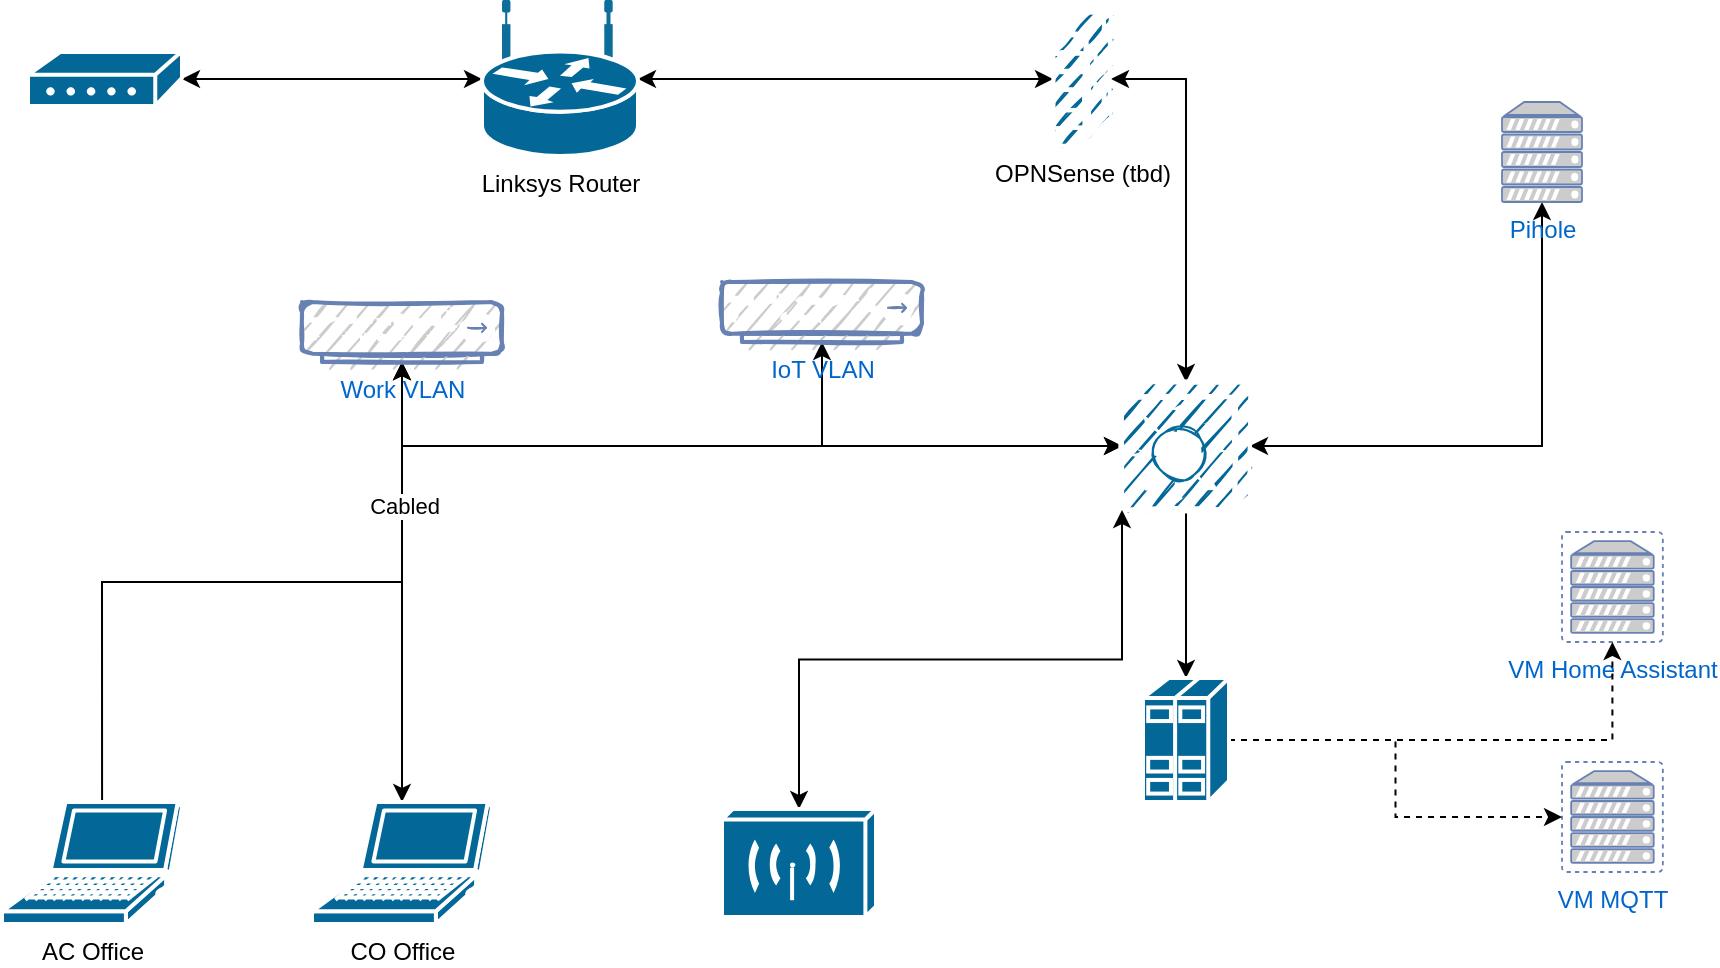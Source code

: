 <mxfile version="17.4.4" type="github">
  <diagram id="1YSOgjtAHu8lS44mb7FD" name="Page-1">
    <mxGraphModel dx="946" dy="597" grid="1" gridSize="10" guides="1" tooltips="1" connect="1" arrows="1" fold="1" page="1" pageScale="1" pageWidth="900" pageHeight="1600" math="0" shadow="0">
      <root>
        <mxCell id="0" />
        <mxCell id="1" parent="0" />
        <mxCell id="dhVkkxzpI1AI_c7C-dmG-5" style="edgeStyle=orthogonalEdgeStyle;rounded=0;orthogonalLoop=1;jettySize=auto;html=1;startArrow=classic;startFill=1;exitX=1;exitY=0.5;exitDx=0;exitDy=0;exitPerimeter=0;" edge="1" parent="1" source="dhVkkxzpI1AI_c7C-dmG-33" target="dhVkkxzpI1AI_c7C-dmG-32">
          <mxGeometry relative="1" as="geometry">
            <mxPoint x="260" y="70" as="targetPoint" />
            <mxPoint x="190" y="40" as="sourcePoint" />
          </mxGeometry>
        </mxCell>
        <mxCell id="hc0SCKD6t5G1tuEiW9C8-8" value="VM MQTT" style="fontColor=#0066CC;verticalAlign=top;verticalLabelPosition=bottom;labelPosition=center;align=center;html=1;outlineConnect=0;fillColor=#CCCCCC;strokeColor=#6881B3;gradientColor=none;gradientDirection=north;strokeWidth=2;shape=mxgraph.networks.virtual_server;" parent="1" vertex="1">
          <mxGeometry x="810" y="390" width="50.42" height="55" as="geometry" />
        </mxCell>
        <mxCell id="hc0SCKD6t5G1tuEiW9C8-9" value="VM Home Assistant" style="fontColor=#0066CC;verticalAlign=top;verticalLabelPosition=bottom;labelPosition=center;align=center;html=1;outlineConnect=0;fillColor=#CCCCCC;strokeColor=#6881B3;gradientColor=none;gradientDirection=north;strokeWidth=2;shape=mxgraph.networks.virtual_server;" parent="1" vertex="1">
          <mxGeometry x="810" y="275" width="50.42" height="55" as="geometry" />
        </mxCell>
        <mxCell id="KFdVDk0zgNlEz9jAVwxf-3" value="" style="edgeStyle=orthogonalEdgeStyle;rounded=0;orthogonalLoop=1;jettySize=auto;html=1;dashed=1;" parent="1" source="dhVkkxzpI1AI_c7C-dmG-39" target="hc0SCKD6t5G1tuEiW9C8-9" edge="1">
          <mxGeometry relative="1" as="geometry">
            <mxPoint x="654" y="345" as="sourcePoint" />
          </mxGeometry>
        </mxCell>
        <mxCell id="dhVkkxzpI1AI_c7C-dmG-1" style="edgeStyle=orthogonalEdgeStyle;rounded=0;orthogonalLoop=1;jettySize=auto;html=1;dashed=1;" edge="1" parent="1" source="dhVkkxzpI1AI_c7C-dmG-39" target="hc0SCKD6t5G1tuEiW9C8-8">
          <mxGeometry relative="1" as="geometry">
            <mxPoint x="654" y="345" as="sourcePoint" />
          </mxGeometry>
        </mxCell>
        <mxCell id="dhVkkxzpI1AI_c7C-dmG-6" style="edgeStyle=orthogonalEdgeStyle;rounded=0;orthogonalLoop=1;jettySize=auto;html=1;startArrow=classic;startFill=1;entryX=0;entryY=0.5;entryDx=0;entryDy=0;entryPerimeter=0;" edge="1" parent="1" source="dhVkkxzpI1AI_c7C-dmG-32" target="dhVkkxzpI1AI_c7C-dmG-30">
          <mxGeometry relative="1" as="geometry">
            <mxPoint x="380" y="69.5" as="sourcePoint" />
            <mxPoint x="540" y="70" as="targetPoint" />
            <Array as="points" />
          </mxGeometry>
        </mxCell>
        <mxCell id="dhVkkxzpI1AI_c7C-dmG-4" style="edgeStyle=orthogonalEdgeStyle;rounded=0;orthogonalLoop=1;jettySize=auto;html=1;exitX=0.5;exitY=1;exitDx=0;exitDy=0;exitPerimeter=0;entryX=0.556;entryY=0.164;entryDx=0;entryDy=0;entryPerimeter=0;startArrow=classic;startFill=1;" edge="1" parent="1" source="dhVkkxzpI1AI_c7C-dmG-15" target="dhVkkxzpI1AI_c7C-dmG-25">
          <mxGeometry relative="1" as="geometry" />
        </mxCell>
        <mxCell id="dhVkkxzpI1AI_c7C-dmG-7" style="edgeStyle=orthogonalEdgeStyle;rounded=0;orthogonalLoop=1;jettySize=auto;html=1;exitX=0.5;exitY=1;exitDx=0;exitDy=0;exitPerimeter=0;entryX=0.5;entryY=0;entryDx=0;entryDy=0;entryPerimeter=0;" edge="1" parent="1" source="dhVkkxzpI1AI_c7C-dmG-36" target="dhVkkxzpI1AI_c7C-dmG-39">
          <mxGeometry relative="1" as="geometry">
            <mxPoint x="712.5" y="190" as="sourcePoint" />
            <mxPoint x="621.5" y="310" as="targetPoint" />
          </mxGeometry>
        </mxCell>
        <mxCell id="dhVkkxzpI1AI_c7C-dmG-19" style="edgeStyle=orthogonalEdgeStyle;rounded=0;orthogonalLoop=1;jettySize=auto;html=1;exitX=0;exitY=0.5;exitDx=0;exitDy=0;exitPerimeter=0;startArrow=classic;startFill=1;strokeColor=default;comic=0;flowAnimation=0;backgroundOutline=0;" edge="1" parent="1" source="dhVkkxzpI1AI_c7C-dmG-36" target="dhVkkxzpI1AI_c7C-dmG-15">
          <mxGeometry relative="1" as="geometry">
            <mxPoint x="662.5" y="175" as="sourcePoint" />
          </mxGeometry>
        </mxCell>
        <mxCell id="dhVkkxzpI1AI_c7C-dmG-20" style="edgeStyle=orthogonalEdgeStyle;rounded=0;orthogonalLoop=1;jettySize=auto;html=1;startArrow=classic;startFill=1;strokeColor=default;exitX=0;exitY=0.5;exitDx=0;exitDy=0;exitPerimeter=0;" edge="1" parent="1" source="dhVkkxzpI1AI_c7C-dmG-36" target="dhVkkxzpI1AI_c7C-dmG-18">
          <mxGeometry relative="1" as="geometry">
            <mxPoint x="510" y="180" as="sourcePoint" />
          </mxGeometry>
        </mxCell>
        <mxCell id="dhVkkxzpI1AI_c7C-dmG-9" style="edgeStyle=orthogonalEdgeStyle;rounded=0;orthogonalLoop=1;jettySize=auto;html=1;entryX=1;entryY=0.5;entryDx=0;entryDy=0;entryPerimeter=0;exitX=0.5;exitY=1;exitDx=0;exitDy=0;exitPerimeter=0;strokeColor=default;startArrow=classic;startFill=1;" edge="1" parent="1" source="dhVkkxzpI1AI_c7C-dmG-8" target="dhVkkxzpI1AI_c7C-dmG-36">
          <mxGeometry relative="1" as="geometry">
            <mxPoint x="762.5" y="175" as="targetPoint" />
          </mxGeometry>
        </mxCell>
        <mxCell id="dhVkkxzpI1AI_c7C-dmG-8" value="Pihole" style="fontColor=#0066CC;verticalAlign=top;verticalLabelPosition=bottom;labelPosition=center;align=center;html=1;outlineConnect=0;fillColor=#CCCCCC;strokeColor=#6881B3;gradientColor=none;gradientDirection=north;strokeWidth=2;shape=mxgraph.networks.server;" vertex="1" parent="1">
          <mxGeometry x="780" y="60" width="40" height="50" as="geometry" />
        </mxCell>
        <mxCell id="dhVkkxzpI1AI_c7C-dmG-12" style="edgeStyle=orthogonalEdgeStyle;rounded=0;orthogonalLoop=1;jettySize=auto;html=1;exitX=1;exitY=0.5;exitDx=0;exitDy=0;exitPerimeter=0;startArrow=classic;startFill=1;entryX=0.5;entryY=0;entryDx=0;entryDy=0;entryPerimeter=0;" edge="1" parent="1" source="dhVkkxzpI1AI_c7C-dmG-30" target="dhVkkxzpI1AI_c7C-dmG-36">
          <mxGeometry relative="1" as="geometry">
            <mxPoint x="600" y="70" as="sourcePoint" />
            <mxPoint x="712.5" y="160" as="targetPoint" />
          </mxGeometry>
        </mxCell>
        <mxCell id="dhVkkxzpI1AI_c7C-dmG-16" style="edgeStyle=orthogonalEdgeStyle;rounded=0;orthogonalLoop=1;jettySize=auto;html=1;startArrow=classic;startFill=1;strokeColor=default;" edge="1" parent="1" source="dhVkkxzpI1AI_c7C-dmG-15" target="dhVkkxzpI1AI_c7C-dmG-28">
          <mxGeometry relative="1" as="geometry" />
        </mxCell>
        <mxCell id="dhVkkxzpI1AI_c7C-dmG-35" value="Cabled" style="edgeLabel;html=1;align=center;verticalAlign=middle;resizable=0;points=[];" vertex="1" connectable="0" parent="dhVkkxzpI1AI_c7C-dmG-16">
          <mxGeometry x="-0.345" y="1" relative="1" as="geometry">
            <mxPoint as="offset" />
          </mxGeometry>
        </mxCell>
        <mxCell id="dhVkkxzpI1AI_c7C-dmG-15" value="Work VLAN" style="fontColor=#0066CC;verticalAlign=top;verticalLabelPosition=bottom;labelPosition=center;align=center;html=1;outlineConnect=0;fillColor=#CCCCCC;strokeColor=#6881B3;gradientColor=none;gradientDirection=north;strokeWidth=2;shape=mxgraph.networks.hub;sketch=1;" vertex="1" parent="1">
          <mxGeometry x="180" y="160" width="100" height="30" as="geometry" />
        </mxCell>
        <mxCell id="dhVkkxzpI1AI_c7C-dmG-18" value="IoT VLAN" style="fontColor=#0066CC;verticalAlign=top;verticalLabelPosition=bottom;labelPosition=center;align=center;html=1;outlineConnect=0;fillColor=#CCCCCC;strokeColor=#6881B3;gradientColor=none;gradientDirection=north;strokeWidth=2;shape=mxgraph.networks.hub;sketch=1;" vertex="1" parent="1">
          <mxGeometry x="390" y="150" width="100" height="30" as="geometry" />
        </mxCell>
        <mxCell id="dhVkkxzpI1AI_c7C-dmG-25" value="AC Office" style="shape=mxgraph.cisco.computers_and_peripherals.laptop;sketch=0;html=1;pointerEvents=1;dashed=0;fillColor=#036897;strokeColor=#ffffff;strokeWidth=2;verticalLabelPosition=bottom;verticalAlign=top;align=center;outlineConnect=0;" vertex="1" parent="1">
          <mxGeometry x="30" y="410" width="90" height="61" as="geometry" />
        </mxCell>
        <mxCell id="dhVkkxzpI1AI_c7C-dmG-28" value="CO Office" style="shape=mxgraph.cisco.computers_and_peripherals.laptop;sketch=0;html=1;pointerEvents=1;dashed=0;fillColor=#036897;strokeColor=#ffffff;strokeWidth=2;verticalLabelPosition=bottom;verticalAlign=top;align=center;outlineConnect=0;" vertex="1" parent="1">
          <mxGeometry x="185" y="410" width="90" height="61" as="geometry" />
        </mxCell>
        <mxCell id="dhVkkxzpI1AI_c7C-dmG-30" value="OPNSense (tbd)" style="shape=mxgraph.cisco.security.firewall;sketch=1;html=1;pointerEvents=1;dashed=0;fillColor=#036897;strokeColor=#ffffff;strokeWidth=2;verticalLabelPosition=bottom;verticalAlign=top;align=center;outlineConnect=0;" vertex="1" parent="1">
          <mxGeometry x="555.5" y="15" width="29" height="67" as="geometry" />
        </mxCell>
        <mxCell id="dhVkkxzpI1AI_c7C-dmG-32" value="Linksys Router" style="shape=mxgraph.cisco.routers.wireless_router;sketch=0;html=1;pointerEvents=1;dashed=0;fillColor=#036897;strokeColor=#ffffff;strokeWidth=2;verticalLabelPosition=bottom;verticalAlign=top;align=center;outlineConnect=0;" vertex="1" parent="1">
          <mxGeometry x="270" y="10" width="78" height="77" as="geometry" />
        </mxCell>
        <mxCell id="dhVkkxzpI1AI_c7C-dmG-33" value="" style="shape=mxgraph.cisco.modems_and_phones.modem;sketch=0;html=1;pointerEvents=1;dashed=0;fillColor=#036897;strokeColor=#ffffff;strokeWidth=2;verticalLabelPosition=bottom;verticalAlign=top;align=center;outlineConnect=0;" vertex="1" parent="1">
          <mxGeometry x="43" y="35" width="77" height="27" as="geometry" />
        </mxCell>
        <mxCell id="dhVkkxzpI1AI_c7C-dmG-36" value="" style="shape=mxgraph.cisco.switches.layer_3_switch;sketch=1;html=1;pointerEvents=1;dashed=0;fillColor=#036897;strokeColor=#ffffff;strokeWidth=2;verticalLabelPosition=bottom;verticalAlign=top;align=center;outlineConnect=0;" vertex="1" parent="1">
          <mxGeometry x="590" y="200" width="64" height="64" as="geometry" />
        </mxCell>
        <mxCell id="dhVkkxzpI1AI_c7C-dmG-38" style="edgeStyle=orthogonalEdgeStyle;rounded=0;comic=0;orthogonalLoop=1;jettySize=auto;html=1;entryX=0;entryY=1;entryDx=0;entryDy=0;entryPerimeter=0;startArrow=classic;startFill=1;strokeColor=default;exitX=0.5;exitY=0;exitDx=0;exitDy=0;exitPerimeter=0;" edge="1" parent="1" source="dhVkkxzpI1AI_c7C-dmG-37" target="dhVkkxzpI1AI_c7C-dmG-36">
          <mxGeometry relative="1" as="geometry" />
        </mxCell>
        <mxCell id="dhVkkxzpI1AI_c7C-dmG-37" value="" style="shape=mxgraph.cisco.wireless.wireless_transport;sketch=0;html=1;pointerEvents=1;dashed=0;fillColor=#036897;strokeColor=#ffffff;strokeWidth=2;verticalLabelPosition=bottom;verticalAlign=top;align=center;outlineConnect=0;" vertex="1" parent="1">
          <mxGeometry x="390" y="413.5" width="77" height="54" as="geometry" />
        </mxCell>
        <mxCell id="dhVkkxzpI1AI_c7C-dmG-39" value="" style="shape=mxgraph.cisco.servers.standard_host;sketch=0;html=1;pointerEvents=1;dashed=0;fillColor=#036897;strokeColor=#ffffff;strokeWidth=2;verticalLabelPosition=bottom;verticalAlign=top;align=center;outlineConnect=0;" vertex="1" parent="1">
          <mxGeometry x="600.5" y="348" width="43" height="62" as="geometry" />
        </mxCell>
      </root>
    </mxGraphModel>
  </diagram>
</mxfile>
